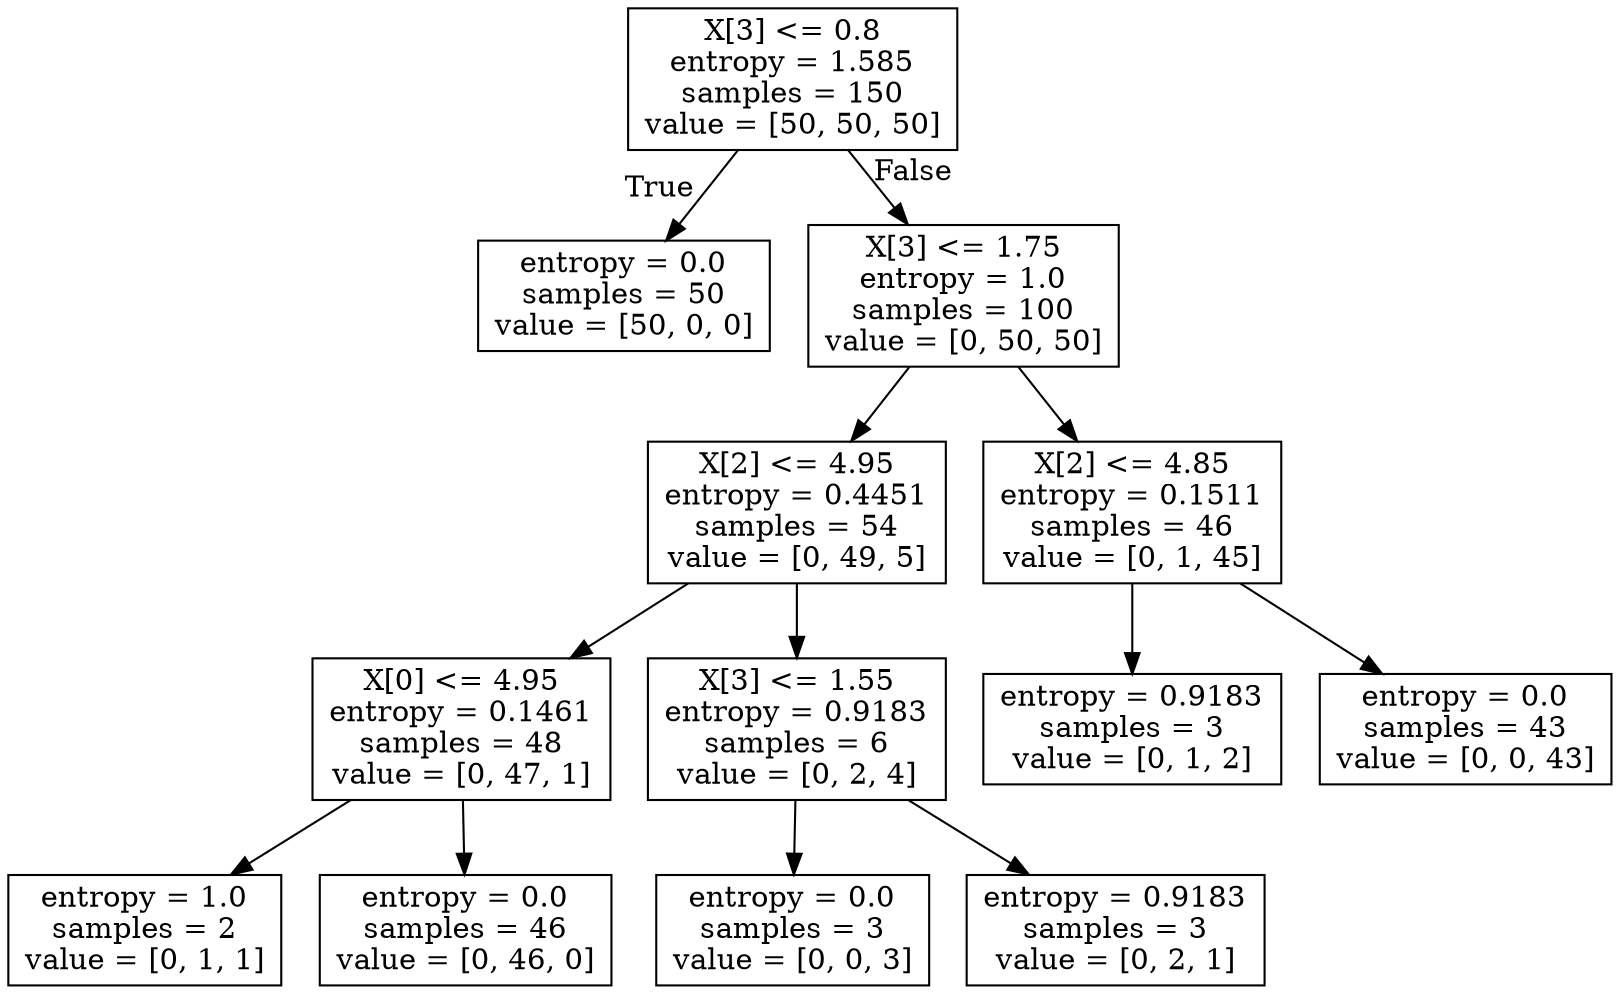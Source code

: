 digraph Tree {
node [shape=box] ;
0 [label="X[3] <= 0.8\nentropy = 1.585\nsamples = 150\nvalue = [50, 50, 50]"] ;
1 [label="entropy = 0.0\nsamples = 50\nvalue = [50, 0, 0]"] ;
0 -> 1 [labeldistance=2.5, labelangle=45, headlabel="True"] ;
2 [label="X[3] <= 1.75\nentropy = 1.0\nsamples = 100\nvalue = [0, 50, 50]"] ;
0 -> 2 [labeldistance=2.5, labelangle=-45, headlabel="False"] ;
3 [label="X[2] <= 4.95\nentropy = 0.4451\nsamples = 54\nvalue = [0, 49, 5]"] ;
2 -> 3 ;
4 [label="X[0] <= 4.95\nentropy = 0.1461\nsamples = 48\nvalue = [0, 47, 1]"] ;
3 -> 4 ;
5 [label="entropy = 1.0\nsamples = 2\nvalue = [0, 1, 1]"] ;
4 -> 5 ;
6 [label="entropy = 0.0\nsamples = 46\nvalue = [0, 46, 0]"] ;
4 -> 6 ;
7 [label="X[3] <= 1.55\nentropy = 0.9183\nsamples = 6\nvalue = [0, 2, 4]"] ;
3 -> 7 ;
8 [label="entropy = 0.0\nsamples = 3\nvalue = [0, 0, 3]"] ;
7 -> 8 ;
9 [label="entropy = 0.9183\nsamples = 3\nvalue = [0, 2, 1]"] ;
7 -> 9 ;
10 [label="X[2] <= 4.85\nentropy = 0.1511\nsamples = 46\nvalue = [0, 1, 45]"] ;
2 -> 10 ;
11 [label="entropy = 0.9183\nsamples = 3\nvalue = [0, 1, 2]"] ;
10 -> 11 ;
12 [label="entropy = 0.0\nsamples = 43\nvalue = [0, 0, 43]"] ;
10 -> 12 ;
}